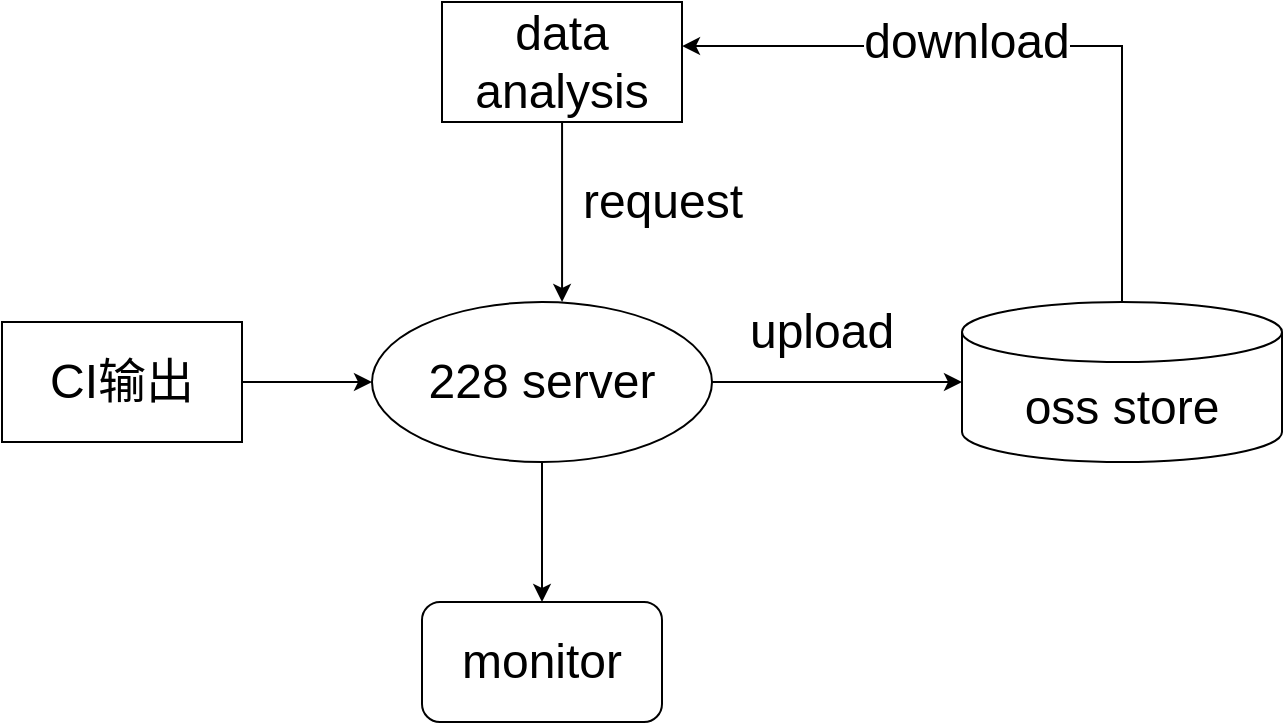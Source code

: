 <mxfile version="20.3.6" type="github">
  <diagram id="VmWLjgV0llTZg8-Zytga" name="Page-1">
    <mxGraphModel dx="1038" dy="564" grid="1" gridSize="10" guides="1" tooltips="1" connect="1" arrows="1" fold="1" page="1" pageScale="1" pageWidth="850" pageHeight="1100" math="0" shadow="0">
      <root>
        <mxCell id="0" />
        <mxCell id="1" parent="0" />
        <mxCell id="ZlQ0mgw5867p3Cx6t9TW-7" style="edgeStyle=orthogonalEdgeStyle;rounded=0;orthogonalLoop=1;jettySize=auto;html=1;exitX=1;exitY=0.5;exitDx=0;exitDy=0;entryX=0;entryY=0.5;entryDx=0;entryDy=0;entryPerimeter=0;fontSize=24;" parent="1" source="ZlQ0mgw5867p3Cx6t9TW-1" target="ZlQ0mgw5867p3Cx6t9TW-2" edge="1">
          <mxGeometry relative="1" as="geometry" />
        </mxCell>
        <mxCell id="ZlQ0mgw5867p3Cx6t9TW-15" style="edgeStyle=orthogonalEdgeStyle;rounded=0;orthogonalLoop=1;jettySize=auto;html=1;fontSize=24;" parent="1" source="ZlQ0mgw5867p3Cx6t9TW-1" target="ZlQ0mgw5867p3Cx6t9TW-4" edge="1">
          <mxGeometry relative="1" as="geometry" />
        </mxCell>
        <mxCell id="ZlQ0mgw5867p3Cx6t9TW-1" value="&lt;font style=&quot;font-size: 24px;&quot;&gt;228 server&lt;/font&gt;" style="ellipse;whiteSpace=wrap;html=1;" parent="1" vertex="1">
          <mxGeometry x="265" y="420" width="170" height="80" as="geometry" />
        </mxCell>
        <mxCell id="Mz-grNdkktWc0vMNRe-J-1" style="edgeStyle=orthogonalEdgeStyle;rounded=0;orthogonalLoop=1;jettySize=auto;html=1;entryX=1;entryY=0.367;entryDx=0;entryDy=0;entryPerimeter=0;" edge="1" parent="1" source="ZlQ0mgw5867p3Cx6t9TW-2" target="ZlQ0mgw5867p3Cx6t9TW-3">
          <mxGeometry relative="1" as="geometry">
            <mxPoint x="790" y="290" as="targetPoint" />
            <Array as="points">
              <mxPoint x="640" y="292" />
            </Array>
          </mxGeometry>
        </mxCell>
        <mxCell id="Mz-grNdkktWc0vMNRe-J-2" value="&lt;font style=&quot;font-size: 24px;&quot;&gt;download&lt;/font&gt;" style="edgeLabel;html=1;align=center;verticalAlign=middle;resizable=0;points=[];" vertex="1" connectable="0" parent="Mz-grNdkktWc0vMNRe-J-1">
          <mxGeometry x="0.184" y="-2" relative="1" as="geometry">
            <mxPoint as="offset" />
          </mxGeometry>
        </mxCell>
        <mxCell id="ZlQ0mgw5867p3Cx6t9TW-2" value="oss store" style="shape=cylinder3;whiteSpace=wrap;html=1;boundedLbl=1;backgroundOutline=1;size=15;fontSize=24;" parent="1" vertex="1">
          <mxGeometry x="560" y="420" width="160" height="80" as="geometry" />
        </mxCell>
        <mxCell id="ZlQ0mgw5867p3Cx6t9TW-11" style="edgeStyle=orthogonalEdgeStyle;rounded=0;orthogonalLoop=1;jettySize=auto;html=1;entryX=0.559;entryY=0;entryDx=0;entryDy=0;entryPerimeter=0;fontSize=24;" parent="1" source="ZlQ0mgw5867p3Cx6t9TW-3" target="ZlQ0mgw5867p3Cx6t9TW-1" edge="1">
          <mxGeometry relative="1" as="geometry" />
        </mxCell>
        <mxCell id="ZlQ0mgw5867p3Cx6t9TW-3" value="data analysis" style="rounded=0;whiteSpace=wrap;html=1;fontSize=24;" parent="1" vertex="1">
          <mxGeometry x="300" y="270" width="120" height="60" as="geometry" />
        </mxCell>
        <mxCell id="ZlQ0mgw5867p3Cx6t9TW-4" value="monitor" style="rounded=1;whiteSpace=wrap;html=1;fontSize=24;" parent="1" vertex="1">
          <mxGeometry x="290" y="570" width="120" height="60" as="geometry" />
        </mxCell>
        <mxCell id="ZlQ0mgw5867p3Cx6t9TW-6" style="edgeStyle=orthogonalEdgeStyle;rounded=0;orthogonalLoop=1;jettySize=auto;html=1;entryX=0;entryY=0.5;entryDx=0;entryDy=0;fontSize=24;" parent="1" source="ZlQ0mgw5867p3Cx6t9TW-5" target="ZlQ0mgw5867p3Cx6t9TW-1" edge="1">
          <mxGeometry relative="1" as="geometry" />
        </mxCell>
        <mxCell id="ZlQ0mgw5867p3Cx6t9TW-5" value="CI输出" style="rounded=0;whiteSpace=wrap;html=1;fontSize=24;" parent="1" vertex="1">
          <mxGeometry x="80" y="430" width="120" height="60" as="geometry" />
        </mxCell>
        <mxCell id="ZlQ0mgw5867p3Cx6t9TW-8" value="upload" style="text;html=1;strokeColor=none;fillColor=none;align=center;verticalAlign=middle;whiteSpace=wrap;rounded=0;fontSize=24;" parent="1" vertex="1">
          <mxGeometry x="460" y="420" width="60" height="30" as="geometry" />
        </mxCell>
        <mxCell id="ZlQ0mgw5867p3Cx6t9TW-12" value="request" style="text;html=1;align=center;verticalAlign=middle;resizable=0;points=[];autosize=1;strokeColor=none;fillColor=none;fontSize=24;" parent="1" vertex="1">
          <mxGeometry x="360" y="350" width="100" height="40" as="geometry" />
        </mxCell>
      </root>
    </mxGraphModel>
  </diagram>
</mxfile>
